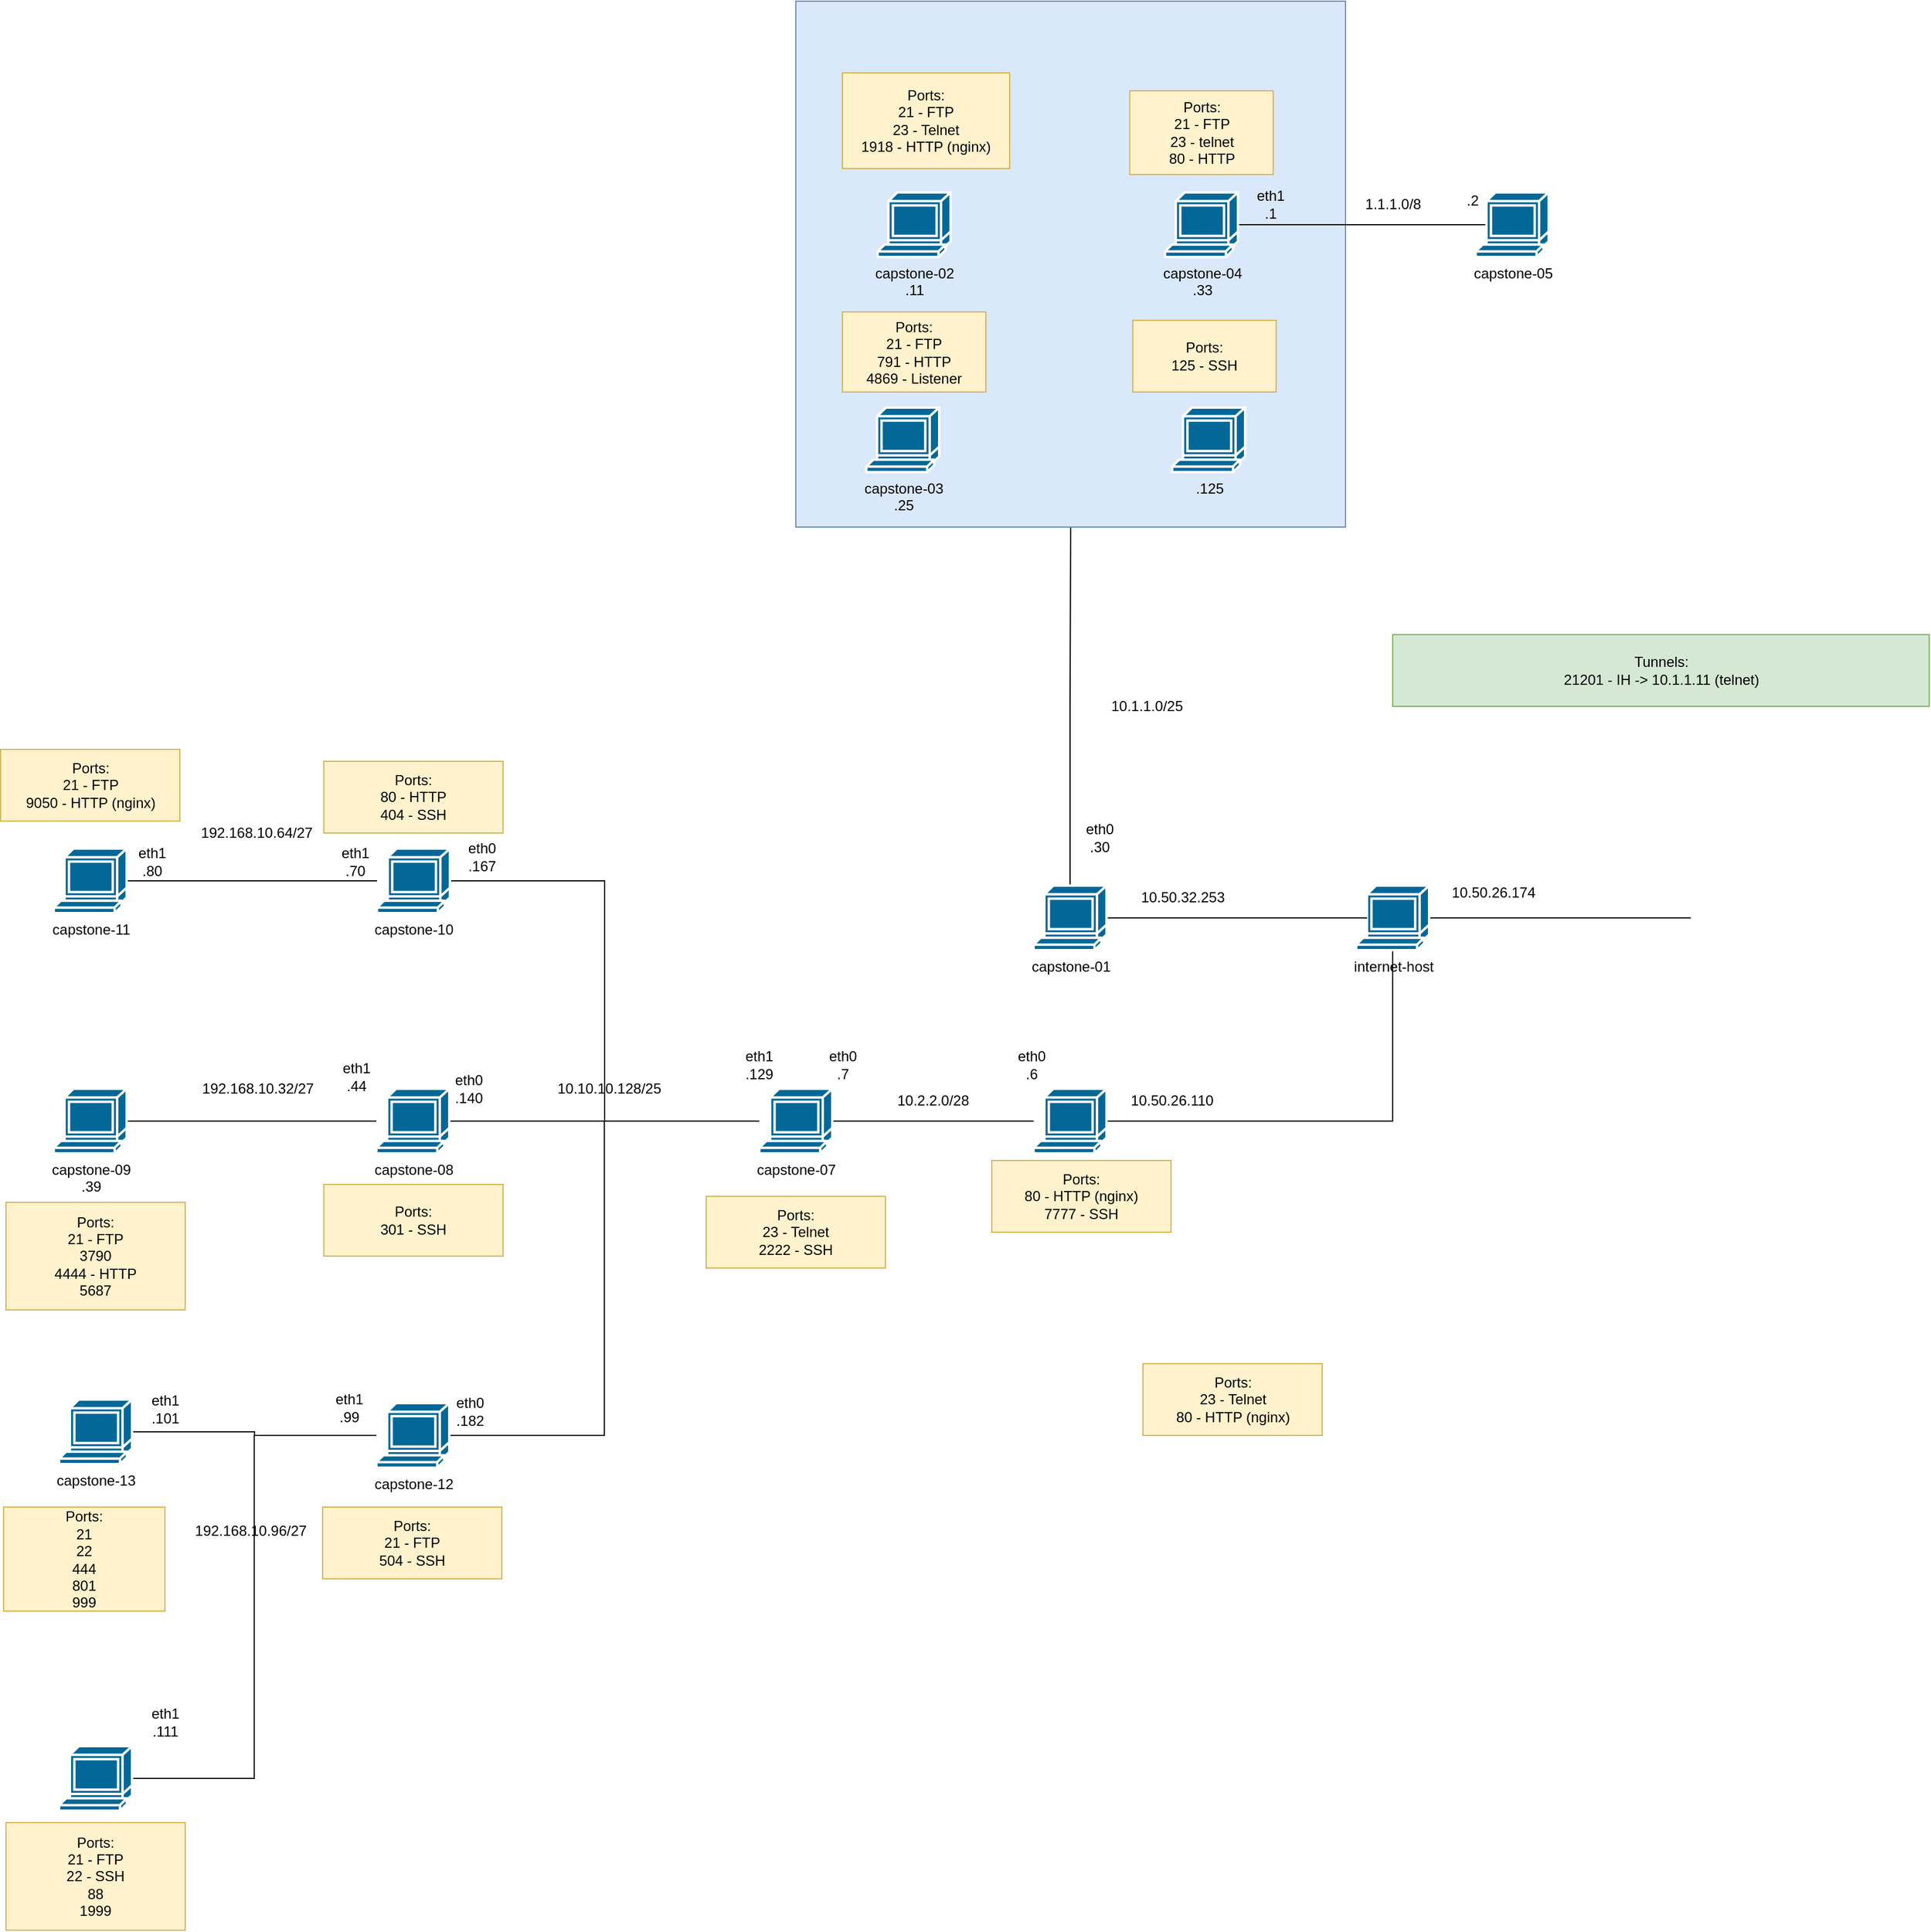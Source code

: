 <mxfile version="12.3.2" type="device" pages="1"><diagram id="6a731a19-8d31-9384-78a2-239565b7b9f0" name="Page-1"><mxGraphModel dx="2177" dy="1985" grid="1" gridSize="10" guides="1" tooltips="1" connect="1" arrows="1" fold="1" page="1" pageScale="1" pageWidth="827" pageHeight="1169" background="#ffffff" math="0" shadow="0"><root><mxCell id="0"/><mxCell id="1" parent="0"/><mxCell id="A6HyjZRCXb6r8DiTXen_-2" style="edgeStyle=orthogonalEdgeStyle;rounded=0;orthogonalLoop=1;jettySize=auto;html=1;endArrow=none;endFill=0;" edge="1" parent="1" source="A6HyjZRCXb6r8DiTXen_-1"><mxGeometry relative="1" as="geometry"><mxPoint x="880" y="367" as="targetPoint"/></mxGeometry></mxCell><mxCell id="A6HyjZRCXb6r8DiTXen_-22" style="edgeStyle=orthogonalEdgeStyle;rounded=0;orthogonalLoop=1;jettySize=auto;html=1;entryX=1;entryY=0.5;entryDx=0;entryDy=0;entryPerimeter=0;endArrow=none;endFill=0;" edge="1" parent="1" source="A6HyjZRCXb6r8DiTXen_-1" target="A6HyjZRCXb6r8DiTXen_-21"><mxGeometry relative="1" as="geometry"><Array as="points"><mxPoint x="631" y="537"/></Array></mxGeometry></mxCell><mxCell id="A6HyjZRCXb6r8DiTXen_-1" value="internet-host" style="shape=mxgraph.cisco.computers_and_peripherals.terminal;html=1;pointerEvents=1;dashed=0;fillColor=#036897;strokeColor=#ffffff;strokeWidth=2;verticalLabelPosition=bottom;verticalAlign=top;align=center;outlineConnect=0;" vertex="1" parent="1"><mxGeometry x="600" y="340" width="61" height="54" as="geometry"/></mxCell><mxCell id="A6HyjZRCXb6r8DiTXen_-3" value="10.50.26.174" style="text;html=1;strokeColor=none;fillColor=none;align=center;verticalAlign=middle;whiteSpace=wrap;rounded=0;" vertex="1" parent="1"><mxGeometry x="660" y="336" width="110" height="20" as="geometry"/></mxCell><mxCell id="A6HyjZRCXb6r8DiTXen_-6" style="edgeStyle=orthogonalEdgeStyle;rounded=0;orthogonalLoop=1;jettySize=auto;html=1;entryX=0.15;entryY=0.5;entryDx=0;entryDy=0;entryPerimeter=0;endArrow=none;endFill=0;" edge="1" parent="1" source="A6HyjZRCXb6r8DiTXen_-4" target="A6HyjZRCXb6r8DiTXen_-1"><mxGeometry relative="1" as="geometry"/></mxCell><mxCell id="A6HyjZRCXb6r8DiTXen_-8" style="edgeStyle=orthogonalEdgeStyle;rounded=0;orthogonalLoop=1;jettySize=auto;html=1;endArrow=none;endFill=0;entryX=0.5;entryY=1;entryDx=0;entryDy=0;" edge="1" parent="1" source="A6HyjZRCXb6r8DiTXen_-4" target="A6HyjZRCXb6r8DiTXen_-11"><mxGeometry relative="1" as="geometry"><mxPoint x="360.5" y="70" as="targetPoint"/></mxGeometry></mxCell><mxCell id="A6HyjZRCXb6r8DiTXen_-4" value="capstone-01" style="shape=mxgraph.cisco.computers_and_peripherals.terminal;html=1;pointerEvents=1;dashed=0;fillColor=#036897;strokeColor=#ffffff;strokeWidth=2;verticalLabelPosition=bottom;verticalAlign=top;align=center;outlineConnect=0;" vertex="1" parent="1"><mxGeometry x="330" y="340" width="61" height="54" as="geometry"/></mxCell><mxCell id="A6HyjZRCXb6r8DiTXen_-7" value="10.50.32.253" style="text;html=1;strokeColor=none;fillColor=none;align=center;verticalAlign=middle;whiteSpace=wrap;rounded=0;" vertex="1" parent="1"><mxGeometry x="400" y="340" width="110" height="20" as="geometry"/></mxCell><mxCell id="A6HyjZRCXb6r8DiTXen_-9" value="10.1.1.0/25" style="text;html=1;strokeColor=none;fillColor=none;align=center;verticalAlign=middle;whiteSpace=wrap;rounded=0;" vertex="1" parent="1"><mxGeometry x="370" y="180" width="110" height="20" as="geometry"/></mxCell><mxCell id="A6HyjZRCXb6r8DiTXen_-10" value="eth0&lt;br&gt;.30" style="text;html=1;strokeColor=none;fillColor=none;align=center;verticalAlign=middle;whiteSpace=wrap;rounded=0;" vertex="1" parent="1"><mxGeometry x="358" y="280" width="55" height="40" as="geometry"/></mxCell><mxCell id="A6HyjZRCXb6r8DiTXen_-11" value="" style="rounded=0;whiteSpace=wrap;html=1;fillColor=#dae8fc;strokeColor=#6c8ebf;" vertex="1" parent="1"><mxGeometry x="131" y="-400" width="460" height="440" as="geometry"/></mxCell><mxCell id="A6HyjZRCXb6r8DiTXen_-12" value="capstone-02&lt;br&gt;.11" style="shape=mxgraph.cisco.computers_and_peripherals.terminal;html=1;pointerEvents=1;dashed=0;fillColor=#036897;strokeColor=#ffffff;strokeWidth=2;verticalLabelPosition=bottom;verticalAlign=top;align=center;outlineConnect=0;" vertex="1" parent="1"><mxGeometry x="199.5" y="-240" width="61" height="54" as="geometry"/></mxCell><mxCell id="A6HyjZRCXb6r8DiTXen_-13" value="Ports:&lt;br&gt;21 - FTP&lt;br&gt;23 - Telnet&lt;br&gt;1918 - HTTP (nginx)" style="rounded=0;whiteSpace=wrap;html=1;fillColor=#fff2cc;strokeColor=#d6b656;" vertex="1" parent="1"><mxGeometry x="170" y="-340" width="140" height="80" as="geometry"/></mxCell><mxCell id="A6HyjZRCXb6r8DiTXen_-30" style="edgeStyle=orthogonalEdgeStyle;rounded=0;orthogonalLoop=1;jettySize=auto;html=1;entryX=0.15;entryY=0.5;entryDx=0;entryDy=0;entryPerimeter=0;endArrow=none;endFill=0;" edge="1" parent="1" source="A6HyjZRCXb6r8DiTXen_-14" target="A6HyjZRCXb6r8DiTXen_-29"><mxGeometry relative="1" as="geometry"/></mxCell><mxCell id="A6HyjZRCXb6r8DiTXen_-14" value="capstone-04&lt;br&gt;.33" style="shape=mxgraph.cisco.computers_and_peripherals.terminal;html=1;pointerEvents=1;dashed=0;fillColor=#036897;strokeColor=#ffffff;strokeWidth=2;verticalLabelPosition=bottom;verticalAlign=top;align=center;outlineConnect=0;" vertex="1" parent="1"><mxGeometry x="440" y="-240" width="61" height="54" as="geometry"/></mxCell><mxCell id="A6HyjZRCXb6r8DiTXen_-15" value="Ports:&lt;br&gt;21 - FTP&lt;br&gt;23 - telnet&lt;br&gt;80 - HTTP" style="rounded=0;whiteSpace=wrap;html=1;fillColor=#fff2cc;strokeColor=#d6b656;" vertex="1" parent="1"><mxGeometry x="410.5" y="-325" width="120" height="70" as="geometry"/></mxCell><mxCell id="A6HyjZRCXb6r8DiTXen_-16" value="capstone-03&lt;br&gt;.25" style="shape=mxgraph.cisco.computers_and_peripherals.terminal;html=1;pointerEvents=1;dashed=0;fillColor=#036897;strokeColor=#ffffff;strokeWidth=2;verticalLabelPosition=bottom;verticalAlign=top;align=center;outlineConnect=0;" vertex="1" parent="1"><mxGeometry x="190" y="-60" width="61" height="54" as="geometry"/></mxCell><mxCell id="A6HyjZRCXb6r8DiTXen_-17" value="Ports:&lt;br&gt;21 - FTP&lt;br&gt;791 - HTTP&lt;br&gt;4869 - Listener" style="rounded=0;whiteSpace=wrap;html=1;fillColor=#fff2cc;strokeColor=#d6b656;" vertex="1" parent="1"><mxGeometry x="170" y="-140" width="120" height="67" as="geometry"/></mxCell><mxCell id="A6HyjZRCXb6r8DiTXen_-18" value=".125" style="shape=mxgraph.cisco.computers_and_peripherals.terminal;html=1;pointerEvents=1;dashed=0;fillColor=#036897;strokeColor=#ffffff;strokeWidth=2;verticalLabelPosition=bottom;verticalAlign=top;align=center;outlineConnect=0;" vertex="1" parent="1"><mxGeometry x="446" y="-60" width="61" height="54" as="geometry"/></mxCell><mxCell id="A6HyjZRCXb6r8DiTXen_-19" value="Ports:&lt;br&gt;125 - SSH" style="rounded=0;whiteSpace=wrap;html=1;fillColor=#fff2cc;strokeColor=#d6b656;" vertex="1" parent="1"><mxGeometry x="413" y="-133" width="120" height="60" as="geometry"/></mxCell><mxCell id="A6HyjZRCXb6r8DiTXen_-20" value="Tunnels:&lt;br&gt;21201 - IH -&amp;gt; 10.1.1.11 (telnet)" style="rounded=0;whiteSpace=wrap;html=1;fillColor=#d5e8d4;strokeColor=#82b366;" vertex="1" parent="1"><mxGeometry x="630.5" y="130" width="449" height="60" as="geometry"/></mxCell><mxCell id="A6HyjZRCXb6r8DiTXen_-36" style="edgeStyle=orthogonalEdgeStyle;rounded=0;orthogonalLoop=1;jettySize=auto;html=1;entryX=1;entryY=0.5;entryDx=0;entryDy=0;entryPerimeter=0;endArrow=none;endFill=0;" edge="1" parent="1" source="A6HyjZRCXb6r8DiTXen_-21" target="A6HyjZRCXb6r8DiTXen_-34"><mxGeometry relative="1" as="geometry"/></mxCell><mxCell id="A6HyjZRCXb6r8DiTXen_-21" value="" style="shape=mxgraph.cisco.computers_and_peripherals.terminal;html=1;pointerEvents=1;dashed=0;fillColor=#036897;strokeColor=#ffffff;strokeWidth=2;verticalLabelPosition=bottom;verticalAlign=top;align=center;outlineConnect=0;" vertex="1" parent="1"><mxGeometry x="330" y="510" width="61" height="54" as="geometry"/></mxCell><mxCell id="A6HyjZRCXb6r8DiTXen_-23" value="10.50.26.110" style="text;html=1;strokeColor=none;fillColor=none;align=center;verticalAlign=middle;whiteSpace=wrap;rounded=0;" vertex="1" parent="1"><mxGeometry x="391" y="510" width="110" height="20" as="geometry"/></mxCell><mxCell id="A6HyjZRCXb6r8DiTXen_-24" value="Ports:&lt;br&gt;80 - HTTP (nginx)&lt;br&gt;7777 - SSH" style="rounded=0;whiteSpace=wrap;html=1;fillColor=#fff2cc;strokeColor=#d6b656;" vertex="1" parent="1"><mxGeometry x="295" y="570" width="150" height="60" as="geometry"/></mxCell><mxCell id="A6HyjZRCXb6r8DiTXen_-27" value="10.2.2.0/28" style="text;html=1;strokeColor=none;fillColor=none;align=center;verticalAlign=middle;whiteSpace=wrap;rounded=0;" vertex="1" parent="1"><mxGeometry x="191" y="510" width="110" height="20" as="geometry"/></mxCell><mxCell id="A6HyjZRCXb6r8DiTXen_-28" value="eth0&lt;br&gt;.6" style="text;html=1;strokeColor=none;fillColor=none;align=center;verticalAlign=middle;whiteSpace=wrap;rounded=0;" vertex="1" parent="1"><mxGeometry x="301" y="470" width="55" height="40" as="geometry"/></mxCell><mxCell id="A6HyjZRCXb6r8DiTXen_-29" value="capstone-05" style="shape=mxgraph.cisco.computers_and_peripherals.terminal;html=1;pointerEvents=1;dashed=0;fillColor=#036897;strokeColor=#ffffff;strokeWidth=2;verticalLabelPosition=bottom;verticalAlign=top;align=center;outlineConnect=0;" vertex="1" parent="1"><mxGeometry x="700" y="-240" width="61" height="54" as="geometry"/></mxCell><mxCell id="A6HyjZRCXb6r8DiTXen_-31" value="1.1.1.0/8" style="text;html=1;strokeColor=none;fillColor=none;align=center;verticalAlign=middle;whiteSpace=wrap;rounded=0;" vertex="1" parent="1"><mxGeometry x="575.5" y="-240" width="110" height="20" as="geometry"/></mxCell><mxCell id="A6HyjZRCXb6r8DiTXen_-32" value="eth1&lt;br&gt;.1" style="text;html=1;strokeColor=none;fillColor=none;align=center;verticalAlign=middle;whiteSpace=wrap;rounded=0;" vertex="1" parent="1"><mxGeometry x="501" y="-250" width="55" height="40" as="geometry"/></mxCell><mxCell id="A6HyjZRCXb6r8DiTXen_-33" value=".2" style="text;html=1;strokeColor=none;fillColor=none;align=center;verticalAlign=middle;whiteSpace=wrap;rounded=0;" vertex="1" parent="1"><mxGeometry x="670" y="-253" width="55" height="40" as="geometry"/></mxCell><mxCell id="A6HyjZRCXb6r8DiTXen_-38" style="edgeStyle=orthogonalEdgeStyle;rounded=0;orthogonalLoop=1;jettySize=auto;html=1;entryX=1;entryY=0.5;entryDx=0;entryDy=0;entryPerimeter=0;endArrow=none;endFill=0;" edge="1" parent="1" source="A6HyjZRCXb6r8DiTXen_-34" target="A6HyjZRCXb6r8DiTXen_-37"><mxGeometry relative="1" as="geometry"/></mxCell><mxCell id="A6HyjZRCXb6r8DiTXen_-55" style="edgeStyle=orthogonalEdgeStyle;rounded=0;orthogonalLoop=1;jettySize=auto;html=1;entryX=1;entryY=0.5;entryDx=0;entryDy=0;entryPerimeter=0;endArrow=none;endFill=0;" edge="1" parent="1" source="A6HyjZRCXb6r8DiTXen_-34" target="A6HyjZRCXb6r8DiTXen_-54"><mxGeometry relative="1" as="geometry"/></mxCell><mxCell id="A6HyjZRCXb6r8DiTXen_-59" style="edgeStyle=orthogonalEdgeStyle;rounded=0;orthogonalLoop=1;jettySize=auto;html=1;entryX=1;entryY=0.5;entryDx=0;entryDy=0;entryPerimeter=0;endArrow=none;endFill=0;" edge="1" parent="1" source="A6HyjZRCXb6r8DiTXen_-34" target="A6HyjZRCXb6r8DiTXen_-58"><mxGeometry relative="1" as="geometry"/></mxCell><mxCell id="A6HyjZRCXb6r8DiTXen_-34" value="capstone-07" style="shape=mxgraph.cisco.computers_and_peripherals.terminal;html=1;pointerEvents=1;dashed=0;fillColor=#036897;strokeColor=#ffffff;strokeWidth=2;verticalLabelPosition=bottom;verticalAlign=top;align=center;outlineConnect=0;" vertex="1" parent="1"><mxGeometry x="100.5" y="510" width="61" height="54" as="geometry"/></mxCell><mxCell id="A6HyjZRCXb6r8DiTXen_-35" value="Ports:&lt;br&gt;23 - Telnet&lt;br&gt;80 - HTTP (nginx)" style="rounded=0;whiteSpace=wrap;html=1;fillColor=#fff2cc;strokeColor=#d6b656;" vertex="1" parent="1"><mxGeometry x="421.5" y="740" width="150" height="60" as="geometry"/></mxCell><mxCell id="A6HyjZRCXb6r8DiTXen_-53" style="edgeStyle=orthogonalEdgeStyle;rounded=0;orthogonalLoop=1;jettySize=auto;html=1;entryX=1;entryY=0.5;entryDx=0;entryDy=0;entryPerimeter=0;endArrow=none;endFill=0;" edge="1" parent="1" source="A6HyjZRCXb6r8DiTXen_-37" target="A6HyjZRCXb6r8DiTXen_-48"><mxGeometry relative="1" as="geometry"/></mxCell><mxCell id="A6HyjZRCXb6r8DiTXen_-37" value="capstone-08" style="shape=mxgraph.cisco.computers_and_peripherals.terminal;html=1;pointerEvents=1;dashed=0;fillColor=#036897;strokeColor=#ffffff;strokeWidth=2;verticalLabelPosition=bottom;verticalAlign=top;align=center;outlineConnect=0;" vertex="1" parent="1"><mxGeometry x="-220" y="510" width="61" height="54" as="geometry"/></mxCell><mxCell id="A6HyjZRCXb6r8DiTXen_-39" value="10.10.10.128/25" style="text;html=1;strokeColor=none;fillColor=none;align=center;verticalAlign=middle;whiteSpace=wrap;rounded=0;" vertex="1" parent="1"><mxGeometry x="-80" y="500" width="110" height="20" as="geometry"/></mxCell><mxCell id="A6HyjZRCXb6r8DiTXen_-40" value="eth0&lt;br&gt;.7" style="text;html=1;strokeColor=none;fillColor=none;align=center;verticalAlign=middle;whiteSpace=wrap;rounded=0;" vertex="1" parent="1"><mxGeometry x="142.5" y="470" width="55" height="40" as="geometry"/></mxCell><mxCell id="A6HyjZRCXb6r8DiTXen_-41" value="Ports:&lt;br&gt;23 - Telnet&lt;br&gt;2222 - SSH" style="rounded=0;whiteSpace=wrap;html=1;fillColor=#fff2cc;strokeColor=#d6b656;" vertex="1" parent="1"><mxGeometry x="56" y="600" width="150" height="60" as="geometry"/></mxCell><mxCell id="A6HyjZRCXb6r8DiTXen_-42" value="eth1&lt;br&gt;.129" style="text;html=1;strokeColor=none;fillColor=none;align=center;verticalAlign=middle;whiteSpace=wrap;rounded=0;" vertex="1" parent="1"><mxGeometry x="73" y="470" width="55" height="40" as="geometry"/></mxCell><mxCell id="A6HyjZRCXb6r8DiTXen_-43" value="eth0&lt;br&gt;.140" style="text;html=1;strokeColor=none;fillColor=none;align=center;verticalAlign=middle;whiteSpace=wrap;rounded=0;" vertex="1" parent="1"><mxGeometry x="-170" y="490" width="55" height="40" as="geometry"/></mxCell><mxCell id="A6HyjZRCXb6r8DiTXen_-46" value="192.168.10.32/27" style="text;html=1;strokeColor=none;fillColor=none;align=center;verticalAlign=middle;whiteSpace=wrap;rounded=0;" vertex="1" parent="1"><mxGeometry x="-374" y="500" width="110" height="20" as="geometry"/></mxCell><mxCell id="A6HyjZRCXb6r8DiTXen_-47" value="eth1&lt;br&gt;.44" style="text;html=1;strokeColor=none;fillColor=none;align=center;verticalAlign=middle;whiteSpace=wrap;rounded=0;" vertex="1" parent="1"><mxGeometry x="-264" y="480" width="55" height="40" as="geometry"/></mxCell><mxCell id="A6HyjZRCXb6r8DiTXen_-48" value="capstone-09&lt;br&gt;.39" style="shape=mxgraph.cisco.computers_and_peripherals.terminal;html=1;pointerEvents=1;dashed=0;fillColor=#036897;strokeColor=#ffffff;strokeWidth=2;verticalLabelPosition=bottom;verticalAlign=top;align=center;outlineConnect=0;" vertex="1" parent="1"><mxGeometry x="-490" y="510" width="61" height="54" as="geometry"/></mxCell><mxCell id="A6HyjZRCXb6r8DiTXen_-49" value="Ports:&lt;br&gt;21 - FTP&lt;br&gt;3790&lt;br&gt;4444 - HTTP&lt;br&gt;5687" style="rounded=0;whiteSpace=wrap;html=1;fillColor=#fff2cc;strokeColor=#d6b656;" vertex="1" parent="1"><mxGeometry x="-530" y="605" width="150" height="90" as="geometry"/></mxCell><mxCell id="A6HyjZRCXb6r8DiTXen_-52" value="Ports:&lt;br&gt;301 - SSH" style="rounded=0;whiteSpace=wrap;html=1;fillColor=#fff2cc;strokeColor=#d6b656;" vertex="1" parent="1"><mxGeometry x="-264" y="590" width="150" height="60" as="geometry"/></mxCell><mxCell id="A6HyjZRCXb6r8DiTXen_-63" style="edgeStyle=orthogonalEdgeStyle;rounded=0;orthogonalLoop=1;jettySize=auto;html=1;entryX=1;entryY=0.5;entryDx=0;entryDy=0;entryPerimeter=0;endArrow=none;endFill=0;" edge="1" parent="1" source="A6HyjZRCXb6r8DiTXen_-54" target="A6HyjZRCXb6r8DiTXen_-62"><mxGeometry relative="1" as="geometry"/></mxCell><mxCell id="A6HyjZRCXb6r8DiTXen_-54" value="capstone-10" style="shape=mxgraph.cisco.computers_and_peripherals.terminal;html=1;pointerEvents=1;dashed=0;fillColor=#036897;strokeColor=#ffffff;strokeWidth=2;verticalLabelPosition=bottom;verticalAlign=top;align=center;outlineConnect=0;" vertex="1" parent="1"><mxGeometry x="-219.5" y="309" width="61" height="54" as="geometry"/></mxCell><mxCell id="A6HyjZRCXb6r8DiTXen_-56" value="eth0&lt;br&gt;.167" style="text;html=1;strokeColor=none;fillColor=none;align=center;verticalAlign=middle;whiteSpace=wrap;rounded=0;" vertex="1" parent="1"><mxGeometry x="-159" y="296" width="55" height="40" as="geometry"/></mxCell><mxCell id="A6HyjZRCXb6r8DiTXen_-57" value="Ports:&lt;br&gt;80 - HTTP&lt;br&gt;404 - SSH" style="rounded=0;whiteSpace=wrap;html=1;fillColor=#fff2cc;strokeColor=#d6b656;" vertex="1" parent="1"><mxGeometry x="-264" y="236" width="150" height="60" as="geometry"/></mxCell><mxCell id="A6HyjZRCXb6r8DiTXen_-69" style="edgeStyle=orthogonalEdgeStyle;rounded=0;orthogonalLoop=1;jettySize=auto;html=1;entryX=1;entryY=0.5;entryDx=0;entryDy=0;entryPerimeter=0;endArrow=none;endFill=0;" edge="1" parent="1" source="A6HyjZRCXb6r8DiTXen_-58" target="A6HyjZRCXb6r8DiTXen_-68"><mxGeometry relative="1" as="geometry"/></mxCell><mxCell id="A6HyjZRCXb6r8DiTXen_-76" style="edgeStyle=orthogonalEdgeStyle;rounded=0;orthogonalLoop=1;jettySize=auto;html=1;entryX=1;entryY=0.5;entryDx=0;entryDy=0;entryPerimeter=0;endArrow=none;endFill=0;" edge="1" parent="1"><mxGeometry relative="1" as="geometry"><mxPoint x="-220" y="800" as="sourcePoint"/><mxPoint x="-424" y="797" as="targetPoint"/><Array as="points"><mxPoint x="-322" y="800"/><mxPoint x="-322" y="797"/></Array></mxGeometry></mxCell><mxCell id="A6HyjZRCXb6r8DiTXen_-58" value="capstone-12" style="shape=mxgraph.cisco.computers_and_peripherals.terminal;html=1;pointerEvents=1;dashed=0;fillColor=#036897;strokeColor=#ffffff;strokeWidth=2;verticalLabelPosition=bottom;verticalAlign=top;align=center;outlineConnect=0;" vertex="1" parent="1"><mxGeometry x="-220" y="773" width="61" height="54" as="geometry"/></mxCell><mxCell id="A6HyjZRCXb6r8DiTXen_-60" value="eth0&lt;br&gt;.182" style="text;html=1;strokeColor=none;fillColor=none;align=center;verticalAlign=middle;whiteSpace=wrap;rounded=0;" vertex="1" parent="1"><mxGeometry x="-169" y="760" width="55" height="40" as="geometry"/></mxCell><mxCell id="A6HyjZRCXb6r8DiTXen_-61" value="Ports:&lt;br&gt;21 - FTP&lt;br&gt;504 - SSH" style="rounded=0;whiteSpace=wrap;html=1;fillColor=#fff2cc;strokeColor=#d6b656;" vertex="1" parent="1"><mxGeometry x="-265" y="860" width="150" height="60" as="geometry"/></mxCell><mxCell id="A6HyjZRCXb6r8DiTXen_-62" value="capstone-11" style="shape=mxgraph.cisco.computers_and_peripherals.terminal;html=1;pointerEvents=1;dashed=0;fillColor=#036897;strokeColor=#ffffff;strokeWidth=2;verticalLabelPosition=bottom;verticalAlign=top;align=center;outlineConnect=0;" vertex="1" parent="1"><mxGeometry x="-490" y="309" width="61" height="54" as="geometry"/></mxCell><mxCell id="A6HyjZRCXb6r8DiTXen_-64" value="192.168.10.64/27" style="text;html=1;strokeColor=none;fillColor=none;align=center;verticalAlign=middle;whiteSpace=wrap;rounded=0;" vertex="1" parent="1"><mxGeometry x="-375" y="286" width="110" height="20" as="geometry"/></mxCell><mxCell id="A6HyjZRCXb6r8DiTXen_-65" value="eth1&lt;br&gt;.70" style="text;html=1;strokeColor=none;fillColor=none;align=center;verticalAlign=middle;whiteSpace=wrap;rounded=0;" vertex="1" parent="1"><mxGeometry x="-265" y="300" width="55" height="40" as="geometry"/></mxCell><mxCell id="A6HyjZRCXb6r8DiTXen_-66" value="eth1&lt;br&gt;.80" style="text;html=1;strokeColor=none;fillColor=none;align=center;verticalAlign=middle;whiteSpace=wrap;rounded=0;" vertex="1" parent="1"><mxGeometry x="-435" y="300" width="55" height="40" as="geometry"/></mxCell><mxCell id="A6HyjZRCXb6r8DiTXen_-67" value="Ports:&lt;br&gt;21 - FTP&lt;br&gt;9050 - HTTP (nginx)" style="rounded=0;whiteSpace=wrap;html=1;fillColor=#fff2cc;strokeColor=#d6b656;" vertex="1" parent="1"><mxGeometry x="-534.5" y="226" width="150" height="60" as="geometry"/></mxCell><mxCell id="A6HyjZRCXb6r8DiTXen_-68" value="capstone-14" style="shape=mxgraph.cisco.computers_and_peripherals.terminal;html=1;pointerEvents=1;dashed=0;fillColor=#036897;strokeColor=#ffffff;strokeWidth=2;verticalLabelPosition=bottom;verticalAlign=top;align=center;outlineConnect=0;" vertex="1" parent="1"><mxGeometry x="-485.5" y="1060" width="61" height="54" as="geometry"/></mxCell><mxCell id="A6HyjZRCXb6r8DiTXen_-70" value="192.168.10.96/27" style="text;html=1;strokeColor=none;fillColor=none;align=center;verticalAlign=middle;whiteSpace=wrap;rounded=0;" vertex="1" parent="1"><mxGeometry x="-380" y="870" width="110" height="20" as="geometry"/></mxCell><mxCell id="A6HyjZRCXb6r8DiTXen_-71" value="eth1&lt;br&gt;.99" style="text;html=1;strokeColor=none;fillColor=none;align=center;verticalAlign=middle;whiteSpace=wrap;rounded=0;" vertex="1" parent="1"><mxGeometry x="-270" y="757" width="55" height="40" as="geometry"/></mxCell><mxCell id="A6HyjZRCXb6r8DiTXen_-72" value="eth1&lt;br&gt;.111" style="text;html=1;strokeColor=none;fillColor=none;align=center;verticalAlign=middle;whiteSpace=wrap;rounded=0;" vertex="1" parent="1"><mxGeometry x="-424.5" y="1020" width="55" height="40" as="geometry"/></mxCell><mxCell id="A6HyjZRCXb6r8DiTXen_-73" value="Ports:&lt;br&gt;21 - FTP&lt;br&gt;22 - SSH&lt;br&gt;88&lt;br&gt;1999" style="rounded=0;whiteSpace=wrap;html=1;fillColor=#fff2cc;strokeColor=#d6b656;" vertex="1" parent="1"><mxGeometry x="-530" y="1124" width="150" height="90" as="geometry"/></mxCell><mxCell id="A6HyjZRCXb6r8DiTXen_-74" value="capstone-13" style="shape=mxgraph.cisco.computers_and_peripherals.terminal;html=1;pointerEvents=1;dashed=0;fillColor=#036897;strokeColor=#ffffff;strokeWidth=2;verticalLabelPosition=bottom;verticalAlign=top;align=center;outlineConnect=0;" vertex="1" parent="1"><mxGeometry x="-485.5" y="770" width="61" height="54" as="geometry"/></mxCell><mxCell id="A6HyjZRCXb6r8DiTXen_-75" value="Ports:&lt;br&gt;21&lt;br&gt;22&lt;br&gt;444&lt;br&gt;801&lt;br&gt;999" style="rounded=0;whiteSpace=wrap;html=1;fillColor=#fff2cc;strokeColor=#d6b656;" vertex="1" parent="1"><mxGeometry x="-532" y="860" width="135" height="87" as="geometry"/></mxCell><mxCell id="A6HyjZRCXb6r8DiTXen_-77" value="eth1&lt;br&gt;.101" style="text;html=1;strokeColor=none;fillColor=none;align=center;verticalAlign=middle;whiteSpace=wrap;rounded=0;" vertex="1" parent="1"><mxGeometry x="-424.5" y="757.5" width="55" height="40" as="geometry"/></mxCell></root></mxGraphModel></diagram></mxfile>